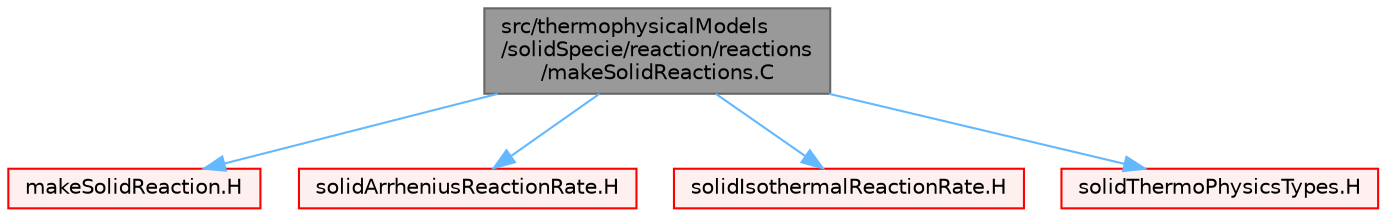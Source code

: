 digraph "src/thermophysicalModels/solidSpecie/reaction/reactions/makeSolidReactions.C"
{
 // LATEX_PDF_SIZE
  bgcolor="transparent";
  edge [fontname=Helvetica,fontsize=10,labelfontname=Helvetica,labelfontsize=10];
  node [fontname=Helvetica,fontsize=10,shape=box,height=0.2,width=0.4];
  Node1 [id="Node000001",label="src/thermophysicalModels\l/solidSpecie/reaction/reactions\l/makeSolidReactions.C",height=0.2,width=0.4,color="gray40", fillcolor="grey60", style="filled", fontcolor="black",tooltip=" "];
  Node1 -> Node2 [id="edge1_Node000001_Node000002",color="steelblue1",style="solid",tooltip=" "];
  Node2 [id="Node000002",label="makeSolidReaction.H",height=0.2,width=0.4,color="red", fillcolor="#FFF0F0", style="filled",URL="$makeSolidReaction_8H.html",tooltip="Macros for instantiating reactions for solid."];
  Node1 -> Node174 [id="edge2_Node000001_Node000174",color="steelblue1",style="solid",tooltip=" "];
  Node174 [id="Node000174",label="solidArrheniusReactionRate.H",height=0.2,width=0.4,color="red", fillcolor="#FFF0F0", style="filled",URL="$solidArrheniusReactionRate_8H.html",tooltip=" "];
  Node1 -> Node176 [id="edge3_Node000001_Node000176",color="steelblue1",style="solid",tooltip=" "];
  Node176 [id="Node000176",label="solidIsothermalReactionRate.H",height=0.2,width=0.4,color="red", fillcolor="#FFF0F0", style="filled",URL="$solidIsothermalReactionRate_8H.html",tooltip=" "];
  Node1 -> Node178 [id="edge4_Node000001_Node000178",color="steelblue1",style="solid",tooltip=" "];
  Node178 [id="Node000178",label="solidThermoPhysicsTypes.H",height=0.2,width=0.4,color="red", fillcolor="#FFF0F0", style="filled",URL="$solidThermoPhysicsTypes_8H.html",tooltip="Type definitions for solid-thermo-physics models."];
}
